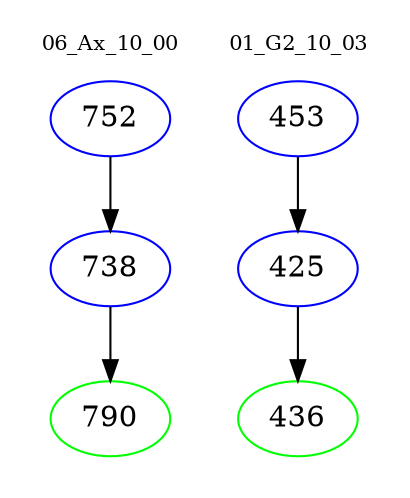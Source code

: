 digraph{
subgraph cluster_0 {
color = white
label = "06_Ax_10_00";
fontsize=10;
T0_752 [label="752", color="blue"]
T0_752 -> T0_738 [color="black"]
T0_738 [label="738", color="blue"]
T0_738 -> T0_790 [color="black"]
T0_790 [label="790", color="green"]
}
subgraph cluster_1 {
color = white
label = "01_G2_10_03";
fontsize=10;
T1_453 [label="453", color="blue"]
T1_453 -> T1_425 [color="black"]
T1_425 [label="425", color="blue"]
T1_425 -> T1_436 [color="black"]
T1_436 [label="436", color="green"]
}
}
